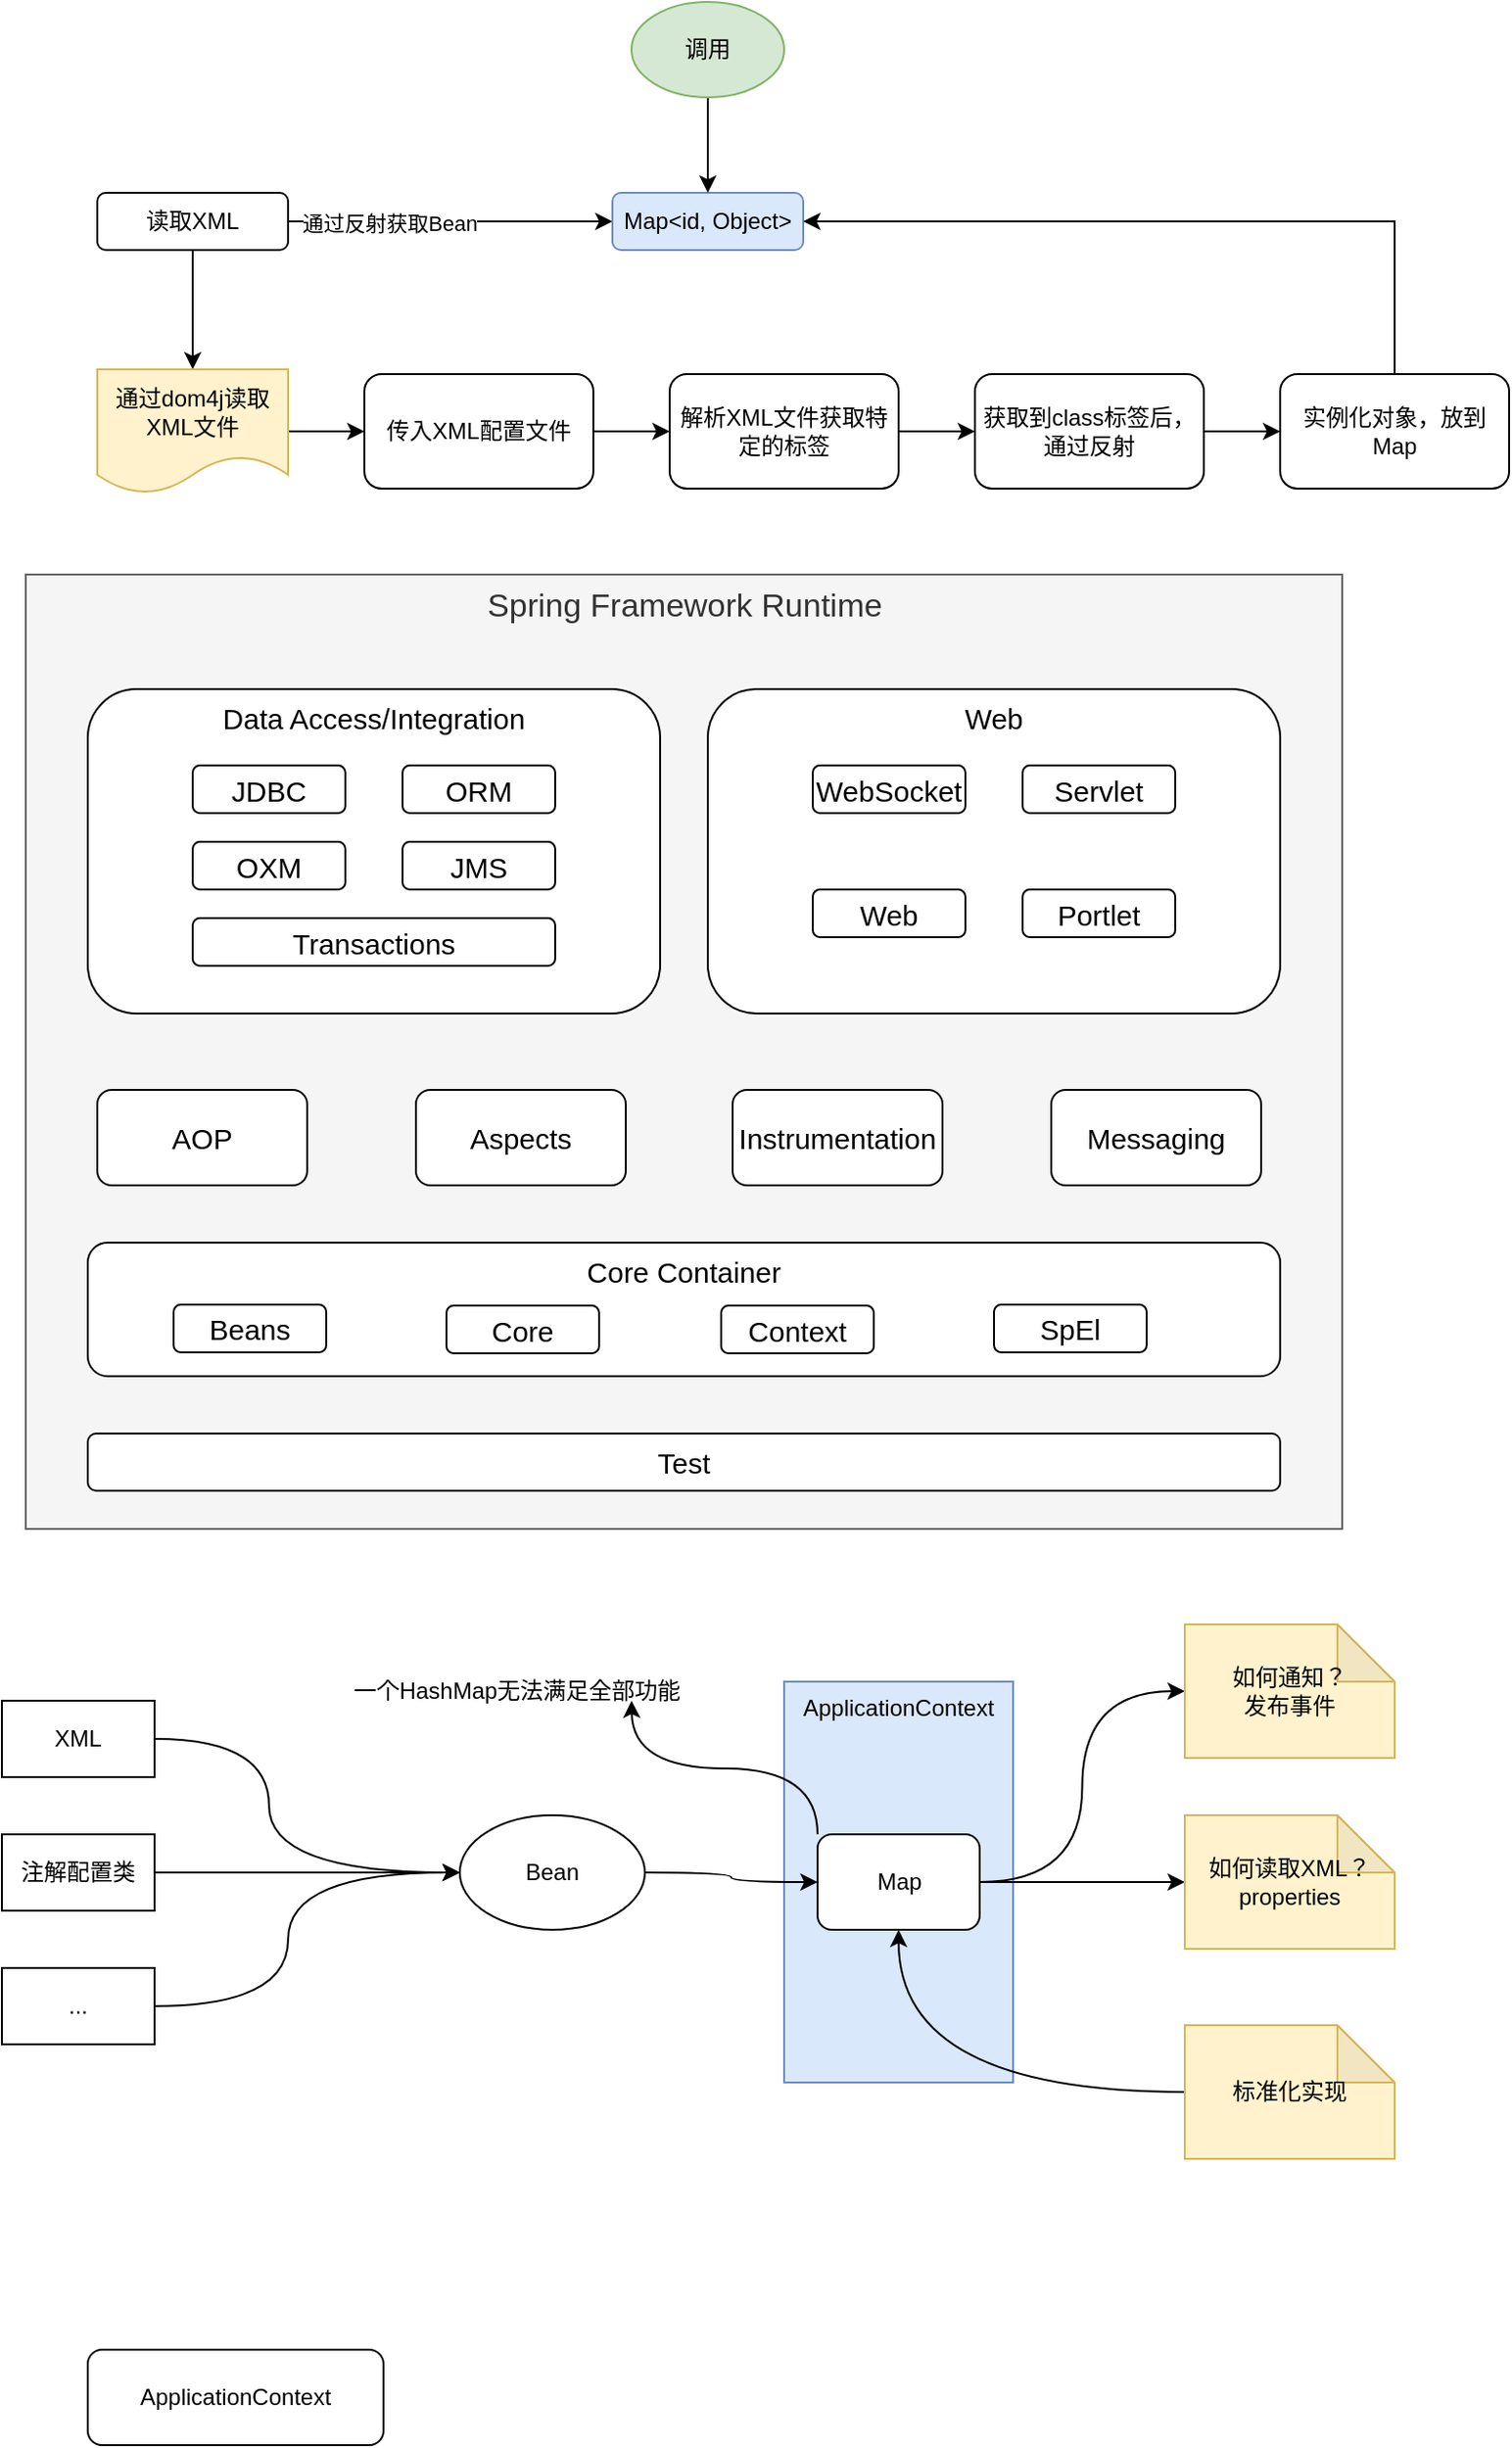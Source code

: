 <mxfile version="16.6.2" type="github">
  <diagram id="T7d45cLhsy7gTXaBxhxJ" name="Page-1">
    <mxGraphModel dx="946" dy="621" grid="1" gridSize="10" guides="1" tooltips="1" connect="1" arrows="1" fold="1" page="1" pageScale="1" pageWidth="827" pageHeight="1169" math="0" shadow="0">
      <root>
        <mxCell id="0" />
        <mxCell id="1" parent="0" />
        <mxCell id="JbUCphLJjqm0brtxgs2n-51" value="ApplicationContext" style="rounded=0;whiteSpace=wrap;html=1;fontSize=12;verticalAlign=top;fillColor=#dae8fc;strokeColor=#6c8ebf;" vertex="1" parent="1">
          <mxGeometry x="420" y="900" width="120" height="210" as="geometry" />
        </mxCell>
        <mxCell id="JbUCphLJjqm0brtxgs2n-40" value="Spring Framework Runtime" style="rounded=0;whiteSpace=wrap;html=1;fontSize=17;verticalAlign=top;fillColor=#f5f5f5;fontColor=#333333;strokeColor=#666666;" vertex="1" parent="1">
          <mxGeometry x="22.5" y="320" width="690" height="500" as="geometry" />
        </mxCell>
        <mxCell id="JbUCphLJjqm0brtxgs2n-3" value="" style="edgeStyle=orthogonalEdgeStyle;rounded=0;orthogonalLoop=1;jettySize=auto;html=1;" edge="1" parent="1" source="JbUCphLJjqm0brtxgs2n-1" target="JbUCphLJjqm0brtxgs2n-2">
          <mxGeometry relative="1" as="geometry" />
        </mxCell>
        <mxCell id="JbUCphLJjqm0brtxgs2n-4" value="通过反射获取Bean" style="edgeLabel;html=1;align=center;verticalAlign=middle;resizable=0;points=[];" vertex="1" connectable="0" parent="JbUCphLJjqm0brtxgs2n-3">
          <mxGeometry x="-0.375" y="-1" relative="1" as="geometry">
            <mxPoint as="offset" />
          </mxGeometry>
        </mxCell>
        <mxCell id="JbUCphLJjqm0brtxgs2n-6" value="" style="edgeStyle=orthogonalEdgeStyle;rounded=0;orthogonalLoop=1;jettySize=auto;html=1;" edge="1" parent="1" source="JbUCphLJjqm0brtxgs2n-1" target="JbUCphLJjqm0brtxgs2n-5">
          <mxGeometry relative="1" as="geometry" />
        </mxCell>
        <mxCell id="JbUCphLJjqm0brtxgs2n-1" value="读取XML" style="rounded=1;whiteSpace=wrap;html=1;" vertex="1" parent="1">
          <mxGeometry x="60" y="120" width="100" height="30" as="geometry" />
        </mxCell>
        <mxCell id="JbUCphLJjqm0brtxgs2n-2" value="Map&amp;lt;id, Object&amp;gt;" style="whiteSpace=wrap;html=1;rounded=1;fillColor=#dae8fc;strokeColor=#6c8ebf;" vertex="1" parent="1">
          <mxGeometry x="330" y="120" width="100" height="30" as="geometry" />
        </mxCell>
        <mxCell id="JbUCphLJjqm0brtxgs2n-8" value="" style="edgeStyle=orthogonalEdgeStyle;rounded=0;orthogonalLoop=1;jettySize=auto;html=1;" edge="1" parent="1" source="JbUCphLJjqm0brtxgs2n-5" target="JbUCphLJjqm0brtxgs2n-7">
          <mxGeometry relative="1" as="geometry" />
        </mxCell>
        <mxCell id="JbUCphLJjqm0brtxgs2n-5" value="通过dom4j读取XML文件" style="shape=document;whiteSpace=wrap;html=1;boundedLbl=1;rounded=1;fillColor=#fff2cc;strokeColor=#d6b656;" vertex="1" parent="1">
          <mxGeometry x="60" y="212.5" width="100" height="65" as="geometry" />
        </mxCell>
        <mxCell id="JbUCphLJjqm0brtxgs2n-10" value="" style="edgeStyle=orthogonalEdgeStyle;rounded=0;orthogonalLoop=1;jettySize=auto;html=1;" edge="1" parent="1" source="JbUCphLJjqm0brtxgs2n-7" target="JbUCphLJjqm0brtxgs2n-9">
          <mxGeometry relative="1" as="geometry" />
        </mxCell>
        <mxCell id="JbUCphLJjqm0brtxgs2n-7" value="传入XML配置文件" style="whiteSpace=wrap;html=1;rounded=1;" vertex="1" parent="1">
          <mxGeometry x="200" y="215" width="120" height="60" as="geometry" />
        </mxCell>
        <mxCell id="JbUCphLJjqm0brtxgs2n-12" value="" style="edgeStyle=orthogonalEdgeStyle;rounded=0;orthogonalLoop=1;jettySize=auto;html=1;" edge="1" parent="1" source="JbUCphLJjqm0brtxgs2n-9" target="JbUCphLJjqm0brtxgs2n-11">
          <mxGeometry relative="1" as="geometry" />
        </mxCell>
        <mxCell id="JbUCphLJjqm0brtxgs2n-9" value="解析XML文件获取特定的标签" style="whiteSpace=wrap;html=1;rounded=1;" vertex="1" parent="1">
          <mxGeometry x="360" y="215" width="120" height="60" as="geometry" />
        </mxCell>
        <mxCell id="JbUCphLJjqm0brtxgs2n-14" value="" style="edgeStyle=orthogonalEdgeStyle;rounded=0;orthogonalLoop=1;jettySize=auto;html=1;" edge="1" parent="1" source="JbUCphLJjqm0brtxgs2n-11" target="JbUCphLJjqm0brtxgs2n-13">
          <mxGeometry relative="1" as="geometry" />
        </mxCell>
        <mxCell id="JbUCphLJjqm0brtxgs2n-11" value="获取到class标签后，通过反射" style="whiteSpace=wrap;html=1;rounded=1;" vertex="1" parent="1">
          <mxGeometry x="520" y="215" width="120" height="60" as="geometry" />
        </mxCell>
        <mxCell id="JbUCphLJjqm0brtxgs2n-17" style="edgeStyle=orthogonalEdgeStyle;rounded=0;orthogonalLoop=1;jettySize=auto;html=1;exitX=0.5;exitY=0;exitDx=0;exitDy=0;entryX=1;entryY=0.5;entryDx=0;entryDy=0;" edge="1" parent="1" source="JbUCphLJjqm0brtxgs2n-13" target="JbUCphLJjqm0brtxgs2n-2">
          <mxGeometry relative="1" as="geometry" />
        </mxCell>
        <mxCell id="JbUCphLJjqm0brtxgs2n-13" value="实例化对象，放到Map" style="whiteSpace=wrap;html=1;rounded=1;" vertex="1" parent="1">
          <mxGeometry x="680" y="215" width="120" height="60" as="geometry" />
        </mxCell>
        <mxCell id="JbUCphLJjqm0brtxgs2n-16" style="edgeStyle=orthogonalEdgeStyle;rounded=0;orthogonalLoop=1;jettySize=auto;html=1;exitX=0.5;exitY=1;exitDx=0;exitDy=0;entryX=0.5;entryY=0;entryDx=0;entryDy=0;" edge="1" parent="1" source="JbUCphLJjqm0brtxgs2n-15" target="JbUCphLJjqm0brtxgs2n-2">
          <mxGeometry relative="1" as="geometry" />
        </mxCell>
        <mxCell id="JbUCphLJjqm0brtxgs2n-15" value="调用" style="ellipse;whiteSpace=wrap;html=1;fillColor=#d5e8d4;strokeColor=#82b366;" vertex="1" parent="1">
          <mxGeometry x="340" y="20" width="80" height="50" as="geometry" />
        </mxCell>
        <mxCell id="JbUCphLJjqm0brtxgs2n-18" value="Data Access/Integration" style="rounded=1;whiteSpace=wrap;html=1;verticalAlign=top;fontSize=15;" vertex="1" parent="1">
          <mxGeometry x="55" y="380" width="300" height="170" as="geometry" />
        </mxCell>
        <mxCell id="JbUCphLJjqm0brtxgs2n-19" value="JDBC" style="rounded=1;whiteSpace=wrap;html=1;fontSize=15;" vertex="1" parent="1">
          <mxGeometry x="110" y="420" width="80" height="25" as="geometry" />
        </mxCell>
        <mxCell id="JbUCphLJjqm0brtxgs2n-20" value="ORM" style="rounded=1;whiteSpace=wrap;html=1;fontSize=15;" vertex="1" parent="1">
          <mxGeometry x="220" y="420" width="80" height="25" as="geometry" />
        </mxCell>
        <mxCell id="JbUCphLJjqm0brtxgs2n-21" value="OXM" style="rounded=1;whiteSpace=wrap;html=1;fontSize=15;" vertex="1" parent="1">
          <mxGeometry x="110" y="460" width="80" height="25" as="geometry" />
        </mxCell>
        <mxCell id="JbUCphLJjqm0brtxgs2n-22" value="JMS" style="rounded=1;whiteSpace=wrap;html=1;fontSize=15;" vertex="1" parent="1">
          <mxGeometry x="220" y="460" width="80" height="25" as="geometry" />
        </mxCell>
        <mxCell id="JbUCphLJjqm0brtxgs2n-23" value="Transactions" style="rounded=1;whiteSpace=wrap;html=1;fontSize=15;" vertex="1" parent="1">
          <mxGeometry x="110" y="500" width="190" height="25" as="geometry" />
        </mxCell>
        <mxCell id="JbUCphLJjqm0brtxgs2n-24" value="Web" style="rounded=1;whiteSpace=wrap;html=1;verticalAlign=top;fontSize=15;" vertex="1" parent="1">
          <mxGeometry x="380" y="380" width="300" height="170" as="geometry" />
        </mxCell>
        <mxCell id="JbUCphLJjqm0brtxgs2n-25" value="WebSocket" style="rounded=1;whiteSpace=wrap;html=1;fontSize=15;" vertex="1" parent="1">
          <mxGeometry x="435" y="420" width="80" height="25" as="geometry" />
        </mxCell>
        <mxCell id="JbUCphLJjqm0brtxgs2n-26" value="Servlet" style="rounded=1;whiteSpace=wrap;html=1;fontSize=15;" vertex="1" parent="1">
          <mxGeometry x="545" y="420" width="80" height="25" as="geometry" />
        </mxCell>
        <mxCell id="JbUCphLJjqm0brtxgs2n-27" value="Web" style="rounded=1;whiteSpace=wrap;html=1;fontSize=15;" vertex="1" parent="1">
          <mxGeometry x="435" y="485" width="80" height="25" as="geometry" />
        </mxCell>
        <mxCell id="JbUCphLJjqm0brtxgs2n-28" value="Portlet" style="rounded=1;whiteSpace=wrap;html=1;fontSize=15;" vertex="1" parent="1">
          <mxGeometry x="545" y="485" width="80" height="25" as="geometry" />
        </mxCell>
        <mxCell id="JbUCphLJjqm0brtxgs2n-30" value="AOP" style="rounded=1;whiteSpace=wrap;html=1;fontSize=15;flipH=1;flipV=1;" vertex="1" parent="1">
          <mxGeometry x="60" y="590" width="110" height="50" as="geometry" />
        </mxCell>
        <mxCell id="JbUCphLJjqm0brtxgs2n-31" value="Aspects" style="rounded=1;whiteSpace=wrap;html=1;fontSize=15;flipH=1;flipV=1;" vertex="1" parent="1">
          <mxGeometry x="227" y="590" width="110" height="50" as="geometry" />
        </mxCell>
        <mxCell id="JbUCphLJjqm0brtxgs2n-32" value="Instrumentation" style="rounded=1;whiteSpace=wrap;html=1;fontSize=15;flipH=1;flipV=1;" vertex="1" parent="1">
          <mxGeometry x="393" y="590" width="110" height="50" as="geometry" />
        </mxCell>
        <mxCell id="JbUCphLJjqm0brtxgs2n-33" value="Messaging" style="rounded=1;whiteSpace=wrap;html=1;fontSize=15;flipH=1;flipV=1;" vertex="1" parent="1">
          <mxGeometry x="560" y="590" width="110" height="50" as="geometry" />
        </mxCell>
        <mxCell id="JbUCphLJjqm0brtxgs2n-34" value="Core Container" style="rounded=1;whiteSpace=wrap;html=1;fontSize=15;verticalAlign=top;" vertex="1" parent="1">
          <mxGeometry x="55" y="670" width="625" height="70" as="geometry" />
        </mxCell>
        <mxCell id="JbUCphLJjqm0brtxgs2n-35" value="Beans&lt;span style=&quot;color: rgba(0 , 0 , 0 , 0) ; font-family: monospace ; font-size: 0px&quot;&gt;%3CmxGraphModel%3E%3Croot%3E%3CmxCell%20id%3D%220%22%2F%3E%3CmxCell%20id%3D%221%22%20parent%3D%220%22%2F%3E%3CmxCell%20id%3D%222%22%20value%3D%22JDBC%22%20style%3D%22rounded%3D1%3BwhiteSpace%3Dwrap%3Bhtml%3D1%3BfontSize%3D15%3B%22%20vertex%3D%221%22%20parent%3D%221%22%3E%3CmxGeometry%20x%3D%22110%22%20y%3D%22420%22%20width%3D%2280%22%20height%3D%2225%22%20as%3D%22geometry%22%2F%3E%3C%2FmxCell%3E%3C%2Froot%3E%3C%2FmxGraphModel%3E&lt;/span&gt;" style="rounded=1;whiteSpace=wrap;html=1;fontSize=15;" vertex="1" parent="1">
          <mxGeometry x="100" y="702.5" width="80" height="25" as="geometry" />
        </mxCell>
        <mxCell id="JbUCphLJjqm0brtxgs2n-36" value="Core" style="rounded=1;whiteSpace=wrap;html=1;fontSize=15;" vertex="1" parent="1">
          <mxGeometry x="243" y="703" width="80" height="25" as="geometry" />
        </mxCell>
        <mxCell id="JbUCphLJjqm0brtxgs2n-37" value="Context" style="rounded=1;whiteSpace=wrap;html=1;fontSize=15;" vertex="1" parent="1">
          <mxGeometry x="387" y="703" width="80" height="25" as="geometry" />
        </mxCell>
        <mxCell id="JbUCphLJjqm0brtxgs2n-38" value="SpEl" style="rounded=1;whiteSpace=wrap;html=1;fontSize=15;" vertex="1" parent="1">
          <mxGeometry x="530" y="702.5" width="80" height="25" as="geometry" />
        </mxCell>
        <mxCell id="JbUCphLJjqm0brtxgs2n-39" value="Test" style="rounded=1;whiteSpace=wrap;html=1;fontSize=15;" vertex="1" parent="1">
          <mxGeometry x="55" y="770" width="625" height="30" as="geometry" />
        </mxCell>
        <mxCell id="JbUCphLJjqm0brtxgs2n-53" style="edgeStyle=orthogonalEdgeStyle;curved=1;rounded=0;orthogonalLoop=1;jettySize=auto;html=1;exitX=1;exitY=0.5;exitDx=0;exitDy=0;entryX=0;entryY=0.5;entryDx=0;entryDy=0;fontSize=12;" edge="1" parent="1" source="JbUCphLJjqm0brtxgs2n-41" target="JbUCphLJjqm0brtxgs2n-52">
          <mxGeometry relative="1" as="geometry" />
        </mxCell>
        <mxCell id="JbUCphLJjqm0brtxgs2n-41" value="Bean" style="ellipse;whiteSpace=wrap;html=1;fontSize=12;" vertex="1" parent="1">
          <mxGeometry x="250" y="970" width="97" height="60" as="geometry" />
        </mxCell>
        <mxCell id="JbUCphLJjqm0brtxgs2n-45" style="edgeStyle=orthogonalEdgeStyle;rounded=0;orthogonalLoop=1;jettySize=auto;html=1;exitX=1;exitY=0.5;exitDx=0;exitDy=0;entryX=0;entryY=0.5;entryDx=0;entryDy=0;fontSize=12;curved=1;" edge="1" parent="1" source="JbUCphLJjqm0brtxgs2n-42" target="JbUCphLJjqm0brtxgs2n-41">
          <mxGeometry relative="1" as="geometry">
            <Array as="points">
              <mxPoint x="150" y="930" />
              <mxPoint x="150" y="1000" />
            </Array>
          </mxGeometry>
        </mxCell>
        <mxCell id="JbUCphLJjqm0brtxgs2n-42" value="XML" style="rounded=0;whiteSpace=wrap;html=1;fontSize=12;" vertex="1" parent="1">
          <mxGeometry x="10" y="910" width="80" height="40" as="geometry" />
        </mxCell>
        <mxCell id="JbUCphLJjqm0brtxgs2n-46" style="edgeStyle=orthogonalEdgeStyle;curved=1;rounded=0;orthogonalLoop=1;jettySize=auto;html=1;exitX=1;exitY=0.5;exitDx=0;exitDy=0;fontSize=12;entryX=0;entryY=0.5;entryDx=0;entryDy=0;" edge="1" parent="1" source="JbUCphLJjqm0brtxgs2n-43" target="JbUCphLJjqm0brtxgs2n-41">
          <mxGeometry relative="1" as="geometry">
            <mxPoint x="200" y="1000" as="targetPoint" />
          </mxGeometry>
        </mxCell>
        <mxCell id="JbUCphLJjqm0brtxgs2n-43" value="注解配置类" style="rounded=0;whiteSpace=wrap;html=1;fontSize=12;" vertex="1" parent="1">
          <mxGeometry x="10" y="980" width="80" height="40" as="geometry" />
        </mxCell>
        <mxCell id="JbUCphLJjqm0brtxgs2n-48" style="edgeStyle=orthogonalEdgeStyle;curved=1;rounded=0;orthogonalLoop=1;jettySize=auto;html=1;exitX=1;exitY=0.5;exitDx=0;exitDy=0;fontSize=12;entryX=0;entryY=0.5;entryDx=0;entryDy=0;" edge="1" parent="1" source="JbUCphLJjqm0brtxgs2n-44" target="JbUCphLJjqm0brtxgs2n-41">
          <mxGeometry relative="1" as="geometry">
            <mxPoint x="200" y="1000" as="targetPoint" />
            <Array as="points">
              <mxPoint x="160" y="1070" />
              <mxPoint x="160" y="1000" />
            </Array>
          </mxGeometry>
        </mxCell>
        <mxCell id="JbUCphLJjqm0brtxgs2n-44" value="..." style="rounded=0;whiteSpace=wrap;html=1;fontSize=12;" vertex="1" parent="1">
          <mxGeometry x="10" y="1050" width="80" height="40" as="geometry" />
        </mxCell>
        <mxCell id="JbUCphLJjqm0brtxgs2n-57" style="edgeStyle=orthogonalEdgeStyle;curved=1;rounded=0;orthogonalLoop=1;jettySize=auto;html=1;exitX=1;exitY=0.5;exitDx=0;exitDy=0;entryX=0;entryY=0.5;entryDx=0;entryDy=0;entryPerimeter=0;fontSize=12;" edge="1" parent="1" source="JbUCphLJjqm0brtxgs2n-52" target="JbUCphLJjqm0brtxgs2n-54">
          <mxGeometry relative="1" as="geometry" />
        </mxCell>
        <mxCell id="JbUCphLJjqm0brtxgs2n-58" style="edgeStyle=orthogonalEdgeStyle;curved=1;rounded=0;orthogonalLoop=1;jettySize=auto;html=1;exitX=1;exitY=0.5;exitDx=0;exitDy=0;entryX=0;entryY=0.5;entryDx=0;entryDy=0;entryPerimeter=0;fontSize=12;" edge="1" parent="1" source="JbUCphLJjqm0brtxgs2n-52" target="JbUCphLJjqm0brtxgs2n-55">
          <mxGeometry relative="1" as="geometry" />
        </mxCell>
        <mxCell id="JbUCphLJjqm0brtxgs2n-60" style="edgeStyle=orthogonalEdgeStyle;curved=1;rounded=0;orthogonalLoop=1;jettySize=auto;html=1;exitX=0;exitY=0;exitDx=0;exitDy=0;fontSize=12;" edge="1" parent="1" source="JbUCphLJjqm0brtxgs2n-52">
          <mxGeometry relative="1" as="geometry">
            <mxPoint x="340" y="910" as="targetPoint" />
          </mxGeometry>
        </mxCell>
        <mxCell id="JbUCphLJjqm0brtxgs2n-52" value="Map" style="rounded=1;whiteSpace=wrap;html=1;fontSize=12;" vertex="1" parent="1">
          <mxGeometry x="437.5" y="980" width="85" height="50" as="geometry" />
        </mxCell>
        <mxCell id="JbUCphLJjqm0brtxgs2n-54" value="如何通知？&lt;br&gt;发布事件" style="shape=note;whiteSpace=wrap;html=1;backgroundOutline=1;darkOpacity=0.05;fontSize=12;fillColor=#fff2cc;strokeColor=#d6b656;" vertex="1" parent="1">
          <mxGeometry x="630" y="870" width="110" height="70" as="geometry" />
        </mxCell>
        <mxCell id="JbUCphLJjqm0brtxgs2n-55" value="如何读取XML？&lt;br&gt;properties" style="shape=note;whiteSpace=wrap;html=1;backgroundOutline=1;darkOpacity=0.05;fontSize=12;fillColor=#fff2cc;strokeColor=#d6b656;" vertex="1" parent="1">
          <mxGeometry x="630" y="970" width="110" height="70" as="geometry" />
        </mxCell>
        <mxCell id="JbUCphLJjqm0brtxgs2n-59" style="edgeStyle=orthogonalEdgeStyle;curved=1;rounded=0;orthogonalLoop=1;jettySize=auto;html=1;exitX=0;exitY=0.5;exitDx=0;exitDy=0;exitPerimeter=0;entryX=0.5;entryY=1;entryDx=0;entryDy=0;fontSize=12;" edge="1" parent="1" source="JbUCphLJjqm0brtxgs2n-56" target="JbUCphLJjqm0brtxgs2n-52">
          <mxGeometry relative="1" as="geometry" />
        </mxCell>
        <mxCell id="JbUCphLJjqm0brtxgs2n-56" value="标准化实现" style="shape=note;whiteSpace=wrap;html=1;backgroundOutline=1;darkOpacity=0.05;fontSize=12;fillColor=#fff2cc;strokeColor=#d6b656;" vertex="1" parent="1">
          <mxGeometry x="630" y="1080" width="110" height="70" as="geometry" />
        </mxCell>
        <mxCell id="JbUCphLJjqm0brtxgs2n-61" value="一个HashMap无法满足全部功能" style="text;html=1;strokeColor=none;fillColor=none;align=center;verticalAlign=middle;whiteSpace=wrap;rounded=0;fontSize=12;" vertex="1" parent="1">
          <mxGeometry x="190" y="890" width="180" height="30" as="geometry" />
        </mxCell>
        <mxCell id="JbUCphLJjqm0brtxgs2n-62" value="ApplicationContext" style="rounded=1;whiteSpace=wrap;html=1;fontSize=12;" vertex="1" parent="1">
          <mxGeometry x="55" y="1250" width="155" height="50" as="geometry" />
        </mxCell>
      </root>
    </mxGraphModel>
  </diagram>
</mxfile>
